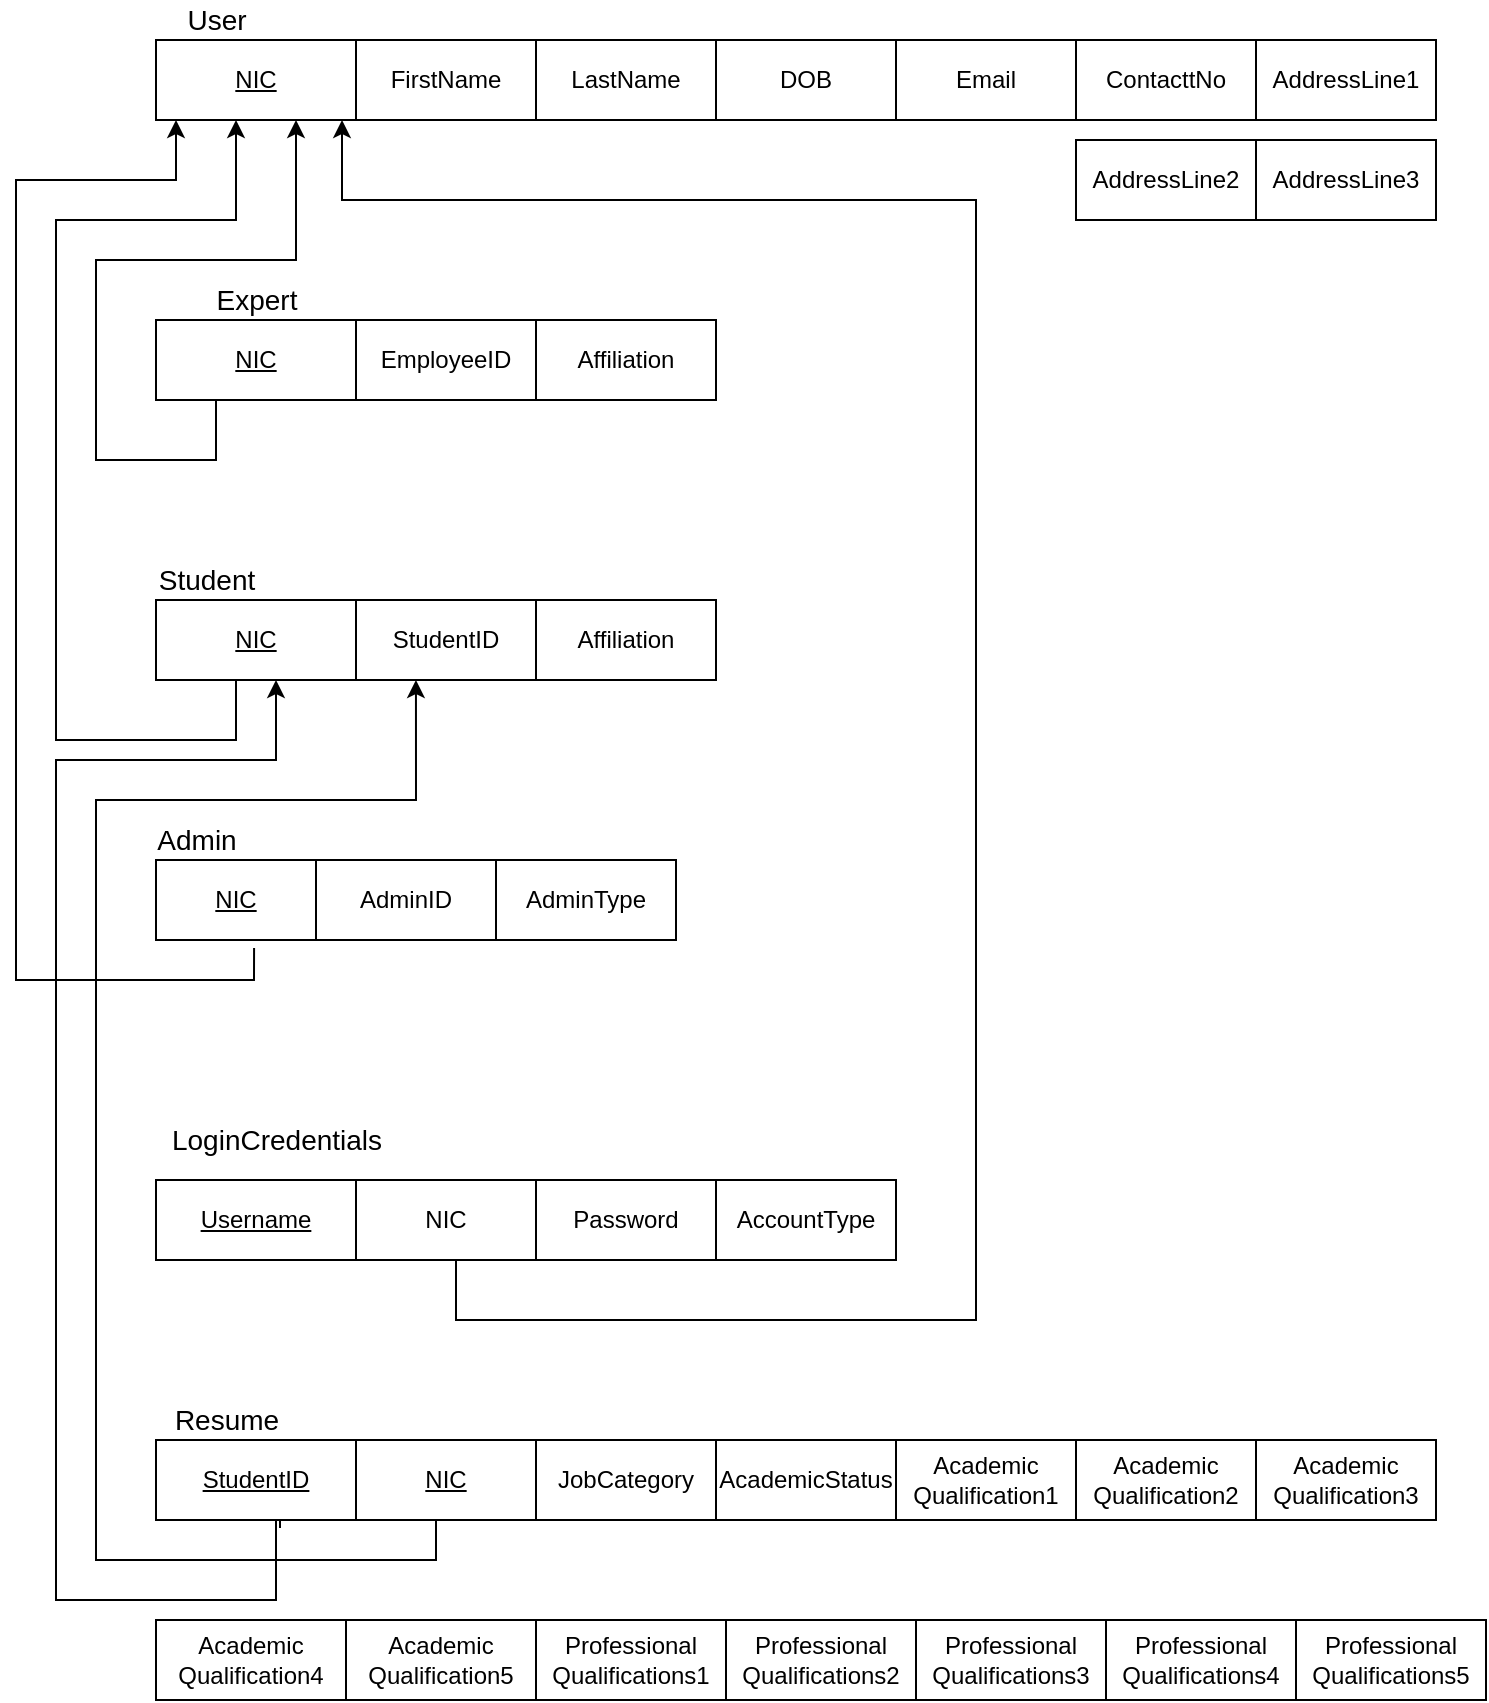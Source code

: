 <mxfile version="13.0.0" type="device"><diagram id="M-Xy5MZf6fK5niCpf5v1" name="Page-1"><mxGraphModel dx="868" dy="544" grid="1" gridSize="10" guides="1" tooltips="1" connect="1" arrows="1" fold="1" page="1" pageScale="1" pageWidth="827" pageHeight="1169" math="0" shadow="0"><root><mxCell id="0"/><mxCell id="1" parent="0"/><mxCell id="SmBCjUTDB5wuTyEj3eWr-1" value="&lt;font style=&quot;font-size: 14px&quot;&gt;User&lt;/font&gt;" style="text;html=1;align=center;verticalAlign=middle;resizable=0;points=[];autosize=1;" parent="1" vertex="1"><mxGeometry x="125" y="60" width="50" height="20" as="geometry"/></mxCell><mxCell id="SmBCjUTDB5wuTyEj3eWr-2" value="&lt;font style=&quot;font-size: 14px&quot;&gt;Expert&lt;/font&gt;" style="text;html=1;align=center;verticalAlign=middle;resizable=0;points=[];autosize=1;" parent="1" vertex="1"><mxGeometry x="140" y="200" width="60" height="20" as="geometry"/></mxCell><mxCell id="SmBCjUTDB5wuTyEj3eWr-3" value="&lt;font style=&quot;font-size: 14px&quot;&gt;Student&lt;/font&gt;" style="text;html=1;align=center;verticalAlign=middle;resizable=0;points=[];autosize=1;" parent="1" vertex="1"><mxGeometry x="115" y="340" width="60" height="20" as="geometry"/></mxCell><mxCell id="SmBCjUTDB5wuTyEj3eWr-4" value="&lt;font style=&quot;font-size: 14px&quot;&gt;Admin&lt;/font&gt;" style="text;html=1;align=center;verticalAlign=middle;resizable=0;points=[];autosize=1;" parent="1" vertex="1"><mxGeometry x="110" y="470" width="60" height="20" as="geometry"/></mxCell><mxCell id="SmBCjUTDB5wuTyEj3eWr-5" value="&lt;font style=&quot;font-size: 14px&quot;&gt;LoginCredentials&lt;/font&gt;" style="text;html=1;align=center;verticalAlign=middle;resizable=0;points=[];autosize=1;" parent="1" vertex="1"><mxGeometry x="120" y="620" width="120" height="20" as="geometry"/></mxCell><mxCell id="SmBCjUTDB5wuTyEj3eWr-6" value="&lt;font style=&quot;font-size: 14px&quot;&gt;Resume&lt;/font&gt;" style="text;html=1;align=center;verticalAlign=middle;resizable=0;points=[];autosize=1;" parent="1" vertex="1"><mxGeometry x="120" y="760" width="70" height="20" as="geometry"/></mxCell><mxCell id="SmBCjUTDB5wuTyEj3eWr-8" value="&lt;u&gt;&lt;font style=&quot;font-size: 12px&quot;&gt;NIC&lt;/font&gt;&lt;/u&gt;" style="rounded=0;whiteSpace=wrap;html=1;" parent="1" vertex="1"><mxGeometry x="120" y="80" width="100" height="40" as="geometry"/></mxCell><mxCell id="SmBCjUTDB5wuTyEj3eWr-9" value="FirstName" style="rounded=0;whiteSpace=wrap;html=1;fontStyle=0" parent="1" vertex="1"><mxGeometry x="220" y="80" width="90" height="40" as="geometry"/></mxCell><mxCell id="SmBCjUTDB5wuTyEj3eWr-11" value="DOB" style="rounded=0;whiteSpace=wrap;html=1;" parent="1" vertex="1"><mxGeometry x="400" y="80" width="90" height="40" as="geometry"/></mxCell><mxCell id="cvl7Z4hfh0aUvpuCHS_S-9" value="&lt;span&gt;AddressLine2&lt;/span&gt;" style="rounded=0;whiteSpace=wrap;html=1;" vertex="1" parent="1"><mxGeometry x="580" y="130" width="90" height="40" as="geometry"/></mxCell><mxCell id="cvl7Z4hfh0aUvpuCHS_S-11" value="AddressLine3" style="rounded=0;whiteSpace=wrap;html=1;" vertex="1" parent="1"><mxGeometry x="670" y="130" width="90" height="40" as="geometry"/></mxCell><mxCell id="SmBCjUTDB5wuTyEj3eWr-17" value="&lt;u&gt;&lt;font style=&quot;font-size: 12px&quot;&gt;NIC&lt;/font&gt;&lt;/u&gt;" style="rounded=0;whiteSpace=wrap;html=1;" parent="1" vertex="1"><mxGeometry x="120" y="220" width="100" height="40" as="geometry"/></mxCell><mxCell id="SmBCjUTDB5wuTyEj3eWr-18" value="EmployeeID" style="rounded=0;whiteSpace=wrap;html=1;" parent="1" vertex="1"><mxGeometry x="220" y="220" width="90" height="40" as="geometry"/></mxCell><mxCell id="SmBCjUTDB5wuTyEj3eWr-19" value="Affiliation" style="rounded=0;whiteSpace=wrap;html=1;" parent="1" vertex="1"><mxGeometry x="310" y="220" width="90" height="40" as="geometry"/></mxCell><mxCell id="SmBCjUTDB5wuTyEj3eWr-21" value="&lt;u&gt;&lt;font style=&quot;font-size: 12px&quot;&gt;NIC&lt;/font&gt;&lt;/u&gt;" style="rounded=0;whiteSpace=wrap;html=1;" parent="1" vertex="1"><mxGeometry x="120" y="360" width="100" height="40" as="geometry"/></mxCell><mxCell id="SmBCjUTDB5wuTyEj3eWr-22" value="StudentID" style="rounded=0;whiteSpace=wrap;html=1;" parent="1" vertex="1"><mxGeometry x="220" y="360" width="90" height="40" as="geometry"/></mxCell><mxCell id="SmBCjUTDB5wuTyEj3eWr-24" value="Affiliation" style="rounded=0;whiteSpace=wrap;html=1;" parent="1" vertex="1"><mxGeometry x="310" y="360" width="90" height="40" as="geometry"/></mxCell><mxCell id="SmBCjUTDB5wuTyEj3eWr-33" value="&lt;u&gt;&lt;font style=&quot;font-size: 12px&quot;&gt;NIC&lt;/font&gt;&lt;/u&gt;" style="rounded=0;whiteSpace=wrap;html=1;" parent="1" vertex="1"><mxGeometry x="120" y="490" width="80" height="40" as="geometry"/></mxCell><mxCell id="SmBCjUTDB5wuTyEj3eWr-34" value="AdminID" style="rounded=0;whiteSpace=wrap;html=1;" parent="1" vertex="1"><mxGeometry x="200" y="490" width="90" height="40" as="geometry"/></mxCell><mxCell id="SmBCjUTDB5wuTyEj3eWr-35" value="AdminType" style="rounded=0;whiteSpace=wrap;html=1;" parent="1" vertex="1"><mxGeometry x="290" y="490" width="90" height="40" as="geometry"/></mxCell><mxCell id="SmBCjUTDB5wuTyEj3eWr-50" value="&lt;u&gt;&lt;font style=&quot;font-size: 12px&quot;&gt;Username&lt;/font&gt;&lt;/u&gt;" style="rounded=0;whiteSpace=wrap;html=1;" parent="1" vertex="1"><mxGeometry x="120" y="650" width="100" height="40" as="geometry"/></mxCell><mxCell id="SmBCjUTDB5wuTyEj3eWr-51" value="NIC" style="rounded=0;whiteSpace=wrap;html=1;" parent="1" vertex="1"><mxGeometry x="220" y="650" width="90" height="40" as="geometry"/></mxCell><mxCell id="cvl7Z4hfh0aUvpuCHS_S-17" value="Password" style="rounded=0;whiteSpace=wrap;html=1;" vertex="1" parent="1"><mxGeometry x="310" y="650" width="90" height="40" as="geometry"/></mxCell><mxCell id="cvl7Z4hfh0aUvpuCHS_S-19" value="AccountType" style="rounded=0;whiteSpace=wrap;html=1;" vertex="1" parent="1"><mxGeometry x="400" y="650" width="90" height="40" as="geometry"/></mxCell><mxCell id="SmBCjUTDB5wuTyEj3eWr-52" value="Academic&lt;br&gt;Qualification1" style="rounded=0;whiteSpace=wrap;html=1;" parent="1" vertex="1"><mxGeometry x="490" y="780" width="90" height="40" as="geometry"/></mxCell><mxCell id="cvl7Z4hfh0aUvpuCHS_S-21" value="Academic&lt;br&gt;Qualification2" style="rounded=0;whiteSpace=wrap;html=1;" vertex="1" parent="1"><mxGeometry x="580" y="780" width="90" height="40" as="geometry"/></mxCell><mxCell id="cvl7Z4hfh0aUvpuCHS_S-23" value="Academic&lt;br&gt;Qualification3" style="rounded=0;whiteSpace=wrap;html=1;" vertex="1" parent="1"><mxGeometry x="670" y="780" width="90" height="40" as="geometry"/></mxCell><mxCell id="cvl7Z4hfh0aUvpuCHS_S-25" value="Academic&lt;br&gt;Qualification4" style="rounded=0;whiteSpace=wrap;html=1;" vertex="1" parent="1"><mxGeometry x="120" y="870" width="95" height="40" as="geometry"/></mxCell><mxCell id="cvl7Z4hfh0aUvpuCHS_S-27" value="Academic&lt;br&gt;Qualification5" style="rounded=0;whiteSpace=wrap;html=1;" vertex="1" parent="1"><mxGeometry x="215" y="870" width="95" height="40" as="geometry"/></mxCell><mxCell id="cvl7Z4hfh0aUvpuCHS_S-29" value="Professional&lt;br&gt;Qualifications1" style="rounded=0;whiteSpace=wrap;html=1;" vertex="1" parent="1"><mxGeometry x="310" y="870" width="95" height="40" as="geometry"/></mxCell><mxCell id="cvl7Z4hfh0aUvpuCHS_S-32" value="Professional&lt;br&gt;Qualifications2" style="rounded=0;whiteSpace=wrap;html=1;" vertex="1" parent="1"><mxGeometry x="405" y="870" width="95" height="40" as="geometry"/></mxCell><mxCell id="cvl7Z4hfh0aUvpuCHS_S-34" value="Professional&lt;br&gt;Qualifications3" style="rounded=0;whiteSpace=wrap;html=1;" vertex="1" parent="1"><mxGeometry x="500" y="870" width="95" height="40" as="geometry"/></mxCell><mxCell id="cvl7Z4hfh0aUvpuCHS_S-36" value="Professional&lt;br&gt;Qualifications4" style="rounded=0;whiteSpace=wrap;html=1;" vertex="1" parent="1"><mxGeometry x="595" y="870" width="95" height="40" as="geometry"/></mxCell><mxCell id="cvl7Z4hfh0aUvpuCHS_S-38" value="Professional&lt;br&gt;Qualifications5" style="rounded=0;whiteSpace=wrap;html=1;" vertex="1" parent="1"><mxGeometry x="690" y="870" width="95" height="40" as="geometry"/></mxCell><mxCell id="SmBCjUTDB5wuTyEj3eWr-54" value="&lt;u&gt;&lt;font style=&quot;font-size: 12px&quot;&gt;StudentID&lt;/font&gt;&lt;/u&gt;" style="rounded=0;whiteSpace=wrap;html=1;" parent="1" vertex="1"><mxGeometry x="120" y="780" width="100" height="40" as="geometry"/></mxCell><mxCell id="SmBCjUTDB5wuTyEj3eWr-55" value="&lt;u&gt;NIC&lt;/u&gt;" style="rounded=0;whiteSpace=wrap;html=1;" parent="1" vertex="1"><mxGeometry x="220" y="780" width="90" height="40" as="geometry"/></mxCell><mxCell id="SmBCjUTDB5wuTyEj3eWr-56" value="JobCategory" style="rounded=0;whiteSpace=wrap;html=1;" parent="1" vertex="1"><mxGeometry x="310" y="780" width="90" height="40" as="geometry"/></mxCell><mxCell id="SmBCjUTDB5wuTyEj3eWr-57" value="AcademicStatus" style="rounded=0;whiteSpace=wrap;html=1;" parent="1" vertex="1"><mxGeometry x="400" y="780" width="90" height="40" as="geometry"/></mxCell><mxCell id="SmBCjUTDB5wuTyEj3eWr-75" value="" style="edgeStyle=orthogonalEdgeStyle;rounded=0;orthogonalLoop=1;jettySize=auto;html=1;entryX=0.333;entryY=1;entryDx=0;entryDy=0;entryPerimeter=0;" parent="1" edge="1" target="SmBCjUTDB5wuTyEj3eWr-22"><mxGeometry relative="1" as="geometry"><mxPoint x="260" y="820" as="sourcePoint"/><mxPoint x="250" y="430" as="targetPoint"/><Array as="points"><mxPoint x="260" y="840"/><mxPoint x="90" y="840"/><mxPoint x="90" y="460"/><mxPoint x="250" y="460"/></Array></mxGeometry></mxCell><mxCell id="SmBCjUTDB5wuTyEj3eWr-77" value="" style="edgeStyle=orthogonalEdgeStyle;rounded=0;orthogonalLoop=1;jettySize=auto;html=1;" parent="1" edge="1"><mxGeometry relative="1" as="geometry"><mxPoint x="270" y="690" as="sourcePoint"/><mxPoint x="213" y="120" as="targetPoint"/><Array as="points"><mxPoint x="270" y="720"/><mxPoint x="530" y="720"/><mxPoint x="530" y="160"/><mxPoint x="213" y="160"/></Array></mxGeometry></mxCell><mxCell id="bndqrca-kGeA2VYsJi0E-1" value="Email" style="rounded=0;whiteSpace=wrap;html=1;" parent="1" vertex="1"><mxGeometry x="490" y="80" width="90" height="40" as="geometry"/></mxCell><mxCell id="cvl7Z4hfh0aUvpuCHS_S-2" value="LastName" style="rounded=0;whiteSpace=wrap;html=1;" vertex="1" parent="1"><mxGeometry x="310" y="80" width="90" height="40" as="geometry"/></mxCell><mxCell id="cvl7Z4hfh0aUvpuCHS_S-6" value="ContacttNo" style="rounded=0;whiteSpace=wrap;html=1;" vertex="1" parent="1"><mxGeometry x="580" y="80" width="90" height="40" as="geometry"/></mxCell><mxCell id="cvl7Z4hfh0aUvpuCHS_S-7" value="AddressLine1" style="rounded=0;whiteSpace=wrap;html=1;" vertex="1" parent="1"><mxGeometry x="670" y="80" width="90" height="40" as="geometry"/></mxCell><mxCell id="cvl7Z4hfh0aUvpuCHS_S-16" value="" style="edgeStyle=orthogonalEdgeStyle;rounded=0;orthogonalLoop=1;jettySize=auto;html=1;" edge="1" parent="1"><mxGeometry relative="1" as="geometry"><mxPoint x="150" y="260" as="sourcePoint"/><mxPoint x="190" y="120" as="targetPoint"/><Array as="points"><mxPoint x="150" y="290"/><mxPoint x="90" y="290"/><mxPoint x="90" y="190"/><mxPoint x="190" y="190"/><mxPoint x="190" y="120"/></Array></mxGeometry></mxCell><mxCell id="cvl7Z4hfh0aUvpuCHS_S-41" value="" style="edgeStyle=orthogonalEdgeStyle;rounded=0;orthogonalLoop=1;jettySize=auto;html=1;exitX=0.62;exitY=1.1;exitDx=0;exitDy=0;exitPerimeter=0;" edge="1" parent="1" source="SmBCjUTDB5wuTyEj3eWr-54" target="SmBCjUTDB5wuTyEj3eWr-21"><mxGeometry relative="1" as="geometry"><mxPoint x="180" y="848" as="sourcePoint"/><mxPoint x="170" y="410" as="targetPoint"/><Array as="points"><mxPoint x="182" y="820"/><mxPoint x="180" y="820"/><mxPoint x="180" y="860"/><mxPoint x="70" y="860"/><mxPoint x="70" y="440"/><mxPoint x="180" y="440"/></Array></mxGeometry></mxCell><mxCell id="cvl7Z4hfh0aUvpuCHS_S-42" value="" style="edgeStyle=orthogonalEdgeStyle;rounded=0;orthogonalLoop=1;jettySize=auto;html=1;exitX=0.613;exitY=1.1;exitDx=0;exitDy=0;exitPerimeter=0;" edge="1" parent="1" source="SmBCjUTDB5wuTyEj3eWr-33" target="SmBCjUTDB5wuTyEj3eWr-8"><mxGeometry relative="1" as="geometry"><mxPoint x="170" y="550" as="sourcePoint"/><mxPoint x="181" y="120" as="targetPoint"/><Array as="points"><mxPoint x="169" y="550"/><mxPoint x="50" y="550"/><mxPoint x="50" y="150"/><mxPoint x="130" y="150"/></Array></mxGeometry></mxCell><mxCell id="cvl7Z4hfh0aUvpuCHS_S-43" value="" style="edgeStyle=orthogonalEdgeStyle;rounded=0;orthogonalLoop=1;jettySize=auto;html=1;" edge="1" parent="1"><mxGeometry relative="1" as="geometry"><mxPoint x="160" y="400" as="sourcePoint"/><mxPoint x="160" y="120" as="targetPoint"/><Array as="points"><mxPoint x="160" y="430"/><mxPoint x="70" y="430"/><mxPoint x="70" y="170"/><mxPoint x="160" y="170"/><mxPoint x="160" y="120"/></Array></mxGeometry></mxCell></root></mxGraphModel></diagram></mxfile>